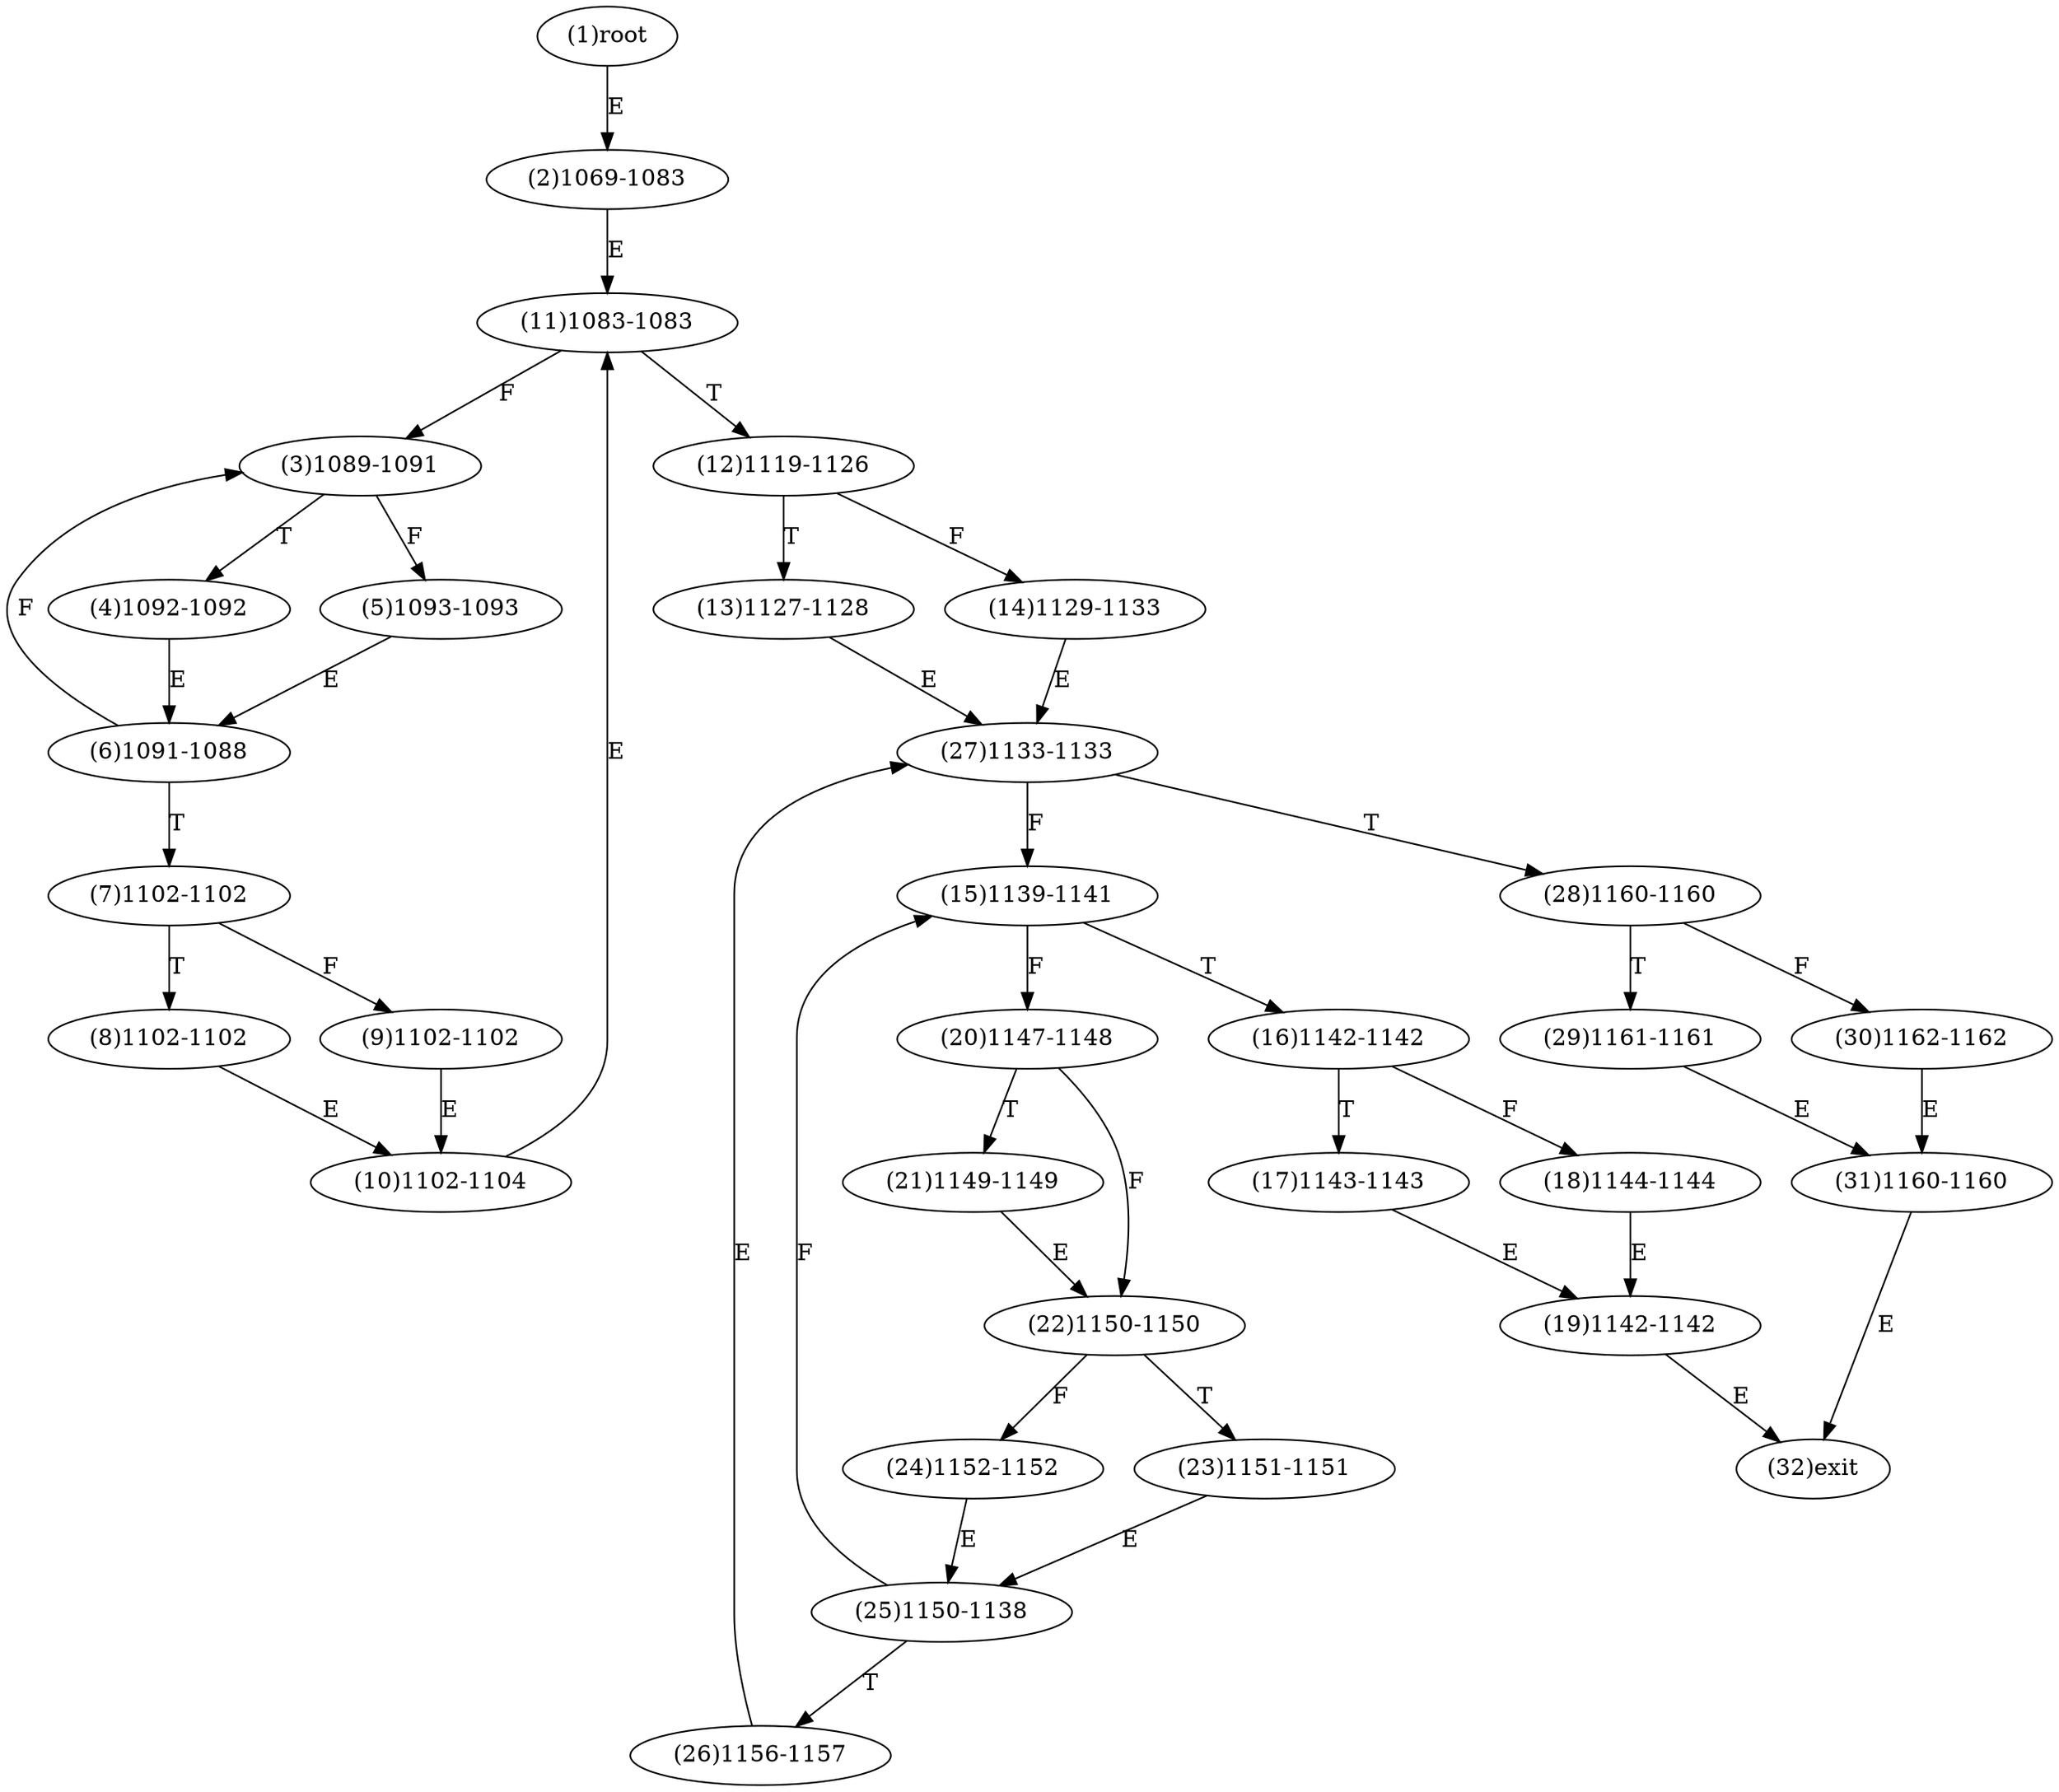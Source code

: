 digraph "" { 
1[ label="(1)root"];
2[ label="(2)1069-1083"];
3[ label="(3)1089-1091"];
4[ label="(4)1092-1092"];
5[ label="(5)1093-1093"];
6[ label="(6)1091-1088"];
7[ label="(7)1102-1102"];
8[ label="(8)1102-1102"];
9[ label="(9)1102-1102"];
10[ label="(10)1102-1104"];
11[ label="(11)1083-1083"];
12[ label="(12)1119-1126"];
13[ label="(13)1127-1128"];
14[ label="(14)1129-1133"];
15[ label="(15)1139-1141"];
17[ label="(17)1143-1143"];
16[ label="(16)1142-1142"];
19[ label="(19)1142-1142"];
18[ label="(18)1144-1144"];
21[ label="(21)1149-1149"];
20[ label="(20)1147-1148"];
23[ label="(23)1151-1151"];
22[ label="(22)1150-1150"];
25[ label="(25)1150-1138"];
24[ label="(24)1152-1152"];
27[ label="(27)1133-1133"];
26[ label="(26)1156-1157"];
29[ label="(29)1161-1161"];
28[ label="(28)1160-1160"];
31[ label="(31)1160-1160"];
30[ label="(30)1162-1162"];
32[ label="(32)exit"];
1->2[ label="E"];
2->11[ label="E"];
3->5[ label="F"];
3->4[ label="T"];
4->6[ label="E"];
5->6[ label="E"];
6->3[ label="F"];
6->7[ label="T"];
7->9[ label="F"];
7->8[ label="T"];
8->10[ label="E"];
9->10[ label="E"];
10->11[ label="E"];
11->3[ label="F"];
11->12[ label="T"];
12->14[ label="F"];
12->13[ label="T"];
13->27[ label="E"];
14->27[ label="E"];
15->20[ label="F"];
15->16[ label="T"];
16->18[ label="F"];
16->17[ label="T"];
17->19[ label="E"];
18->19[ label="E"];
19->32[ label="E"];
20->22[ label="F"];
20->21[ label="T"];
21->22[ label="E"];
22->24[ label="F"];
22->23[ label="T"];
23->25[ label="E"];
24->25[ label="E"];
25->15[ label="F"];
25->26[ label="T"];
26->27[ label="E"];
27->15[ label="F"];
27->28[ label="T"];
28->30[ label="F"];
28->29[ label="T"];
29->31[ label="E"];
30->31[ label="E"];
31->32[ label="E"];
}
